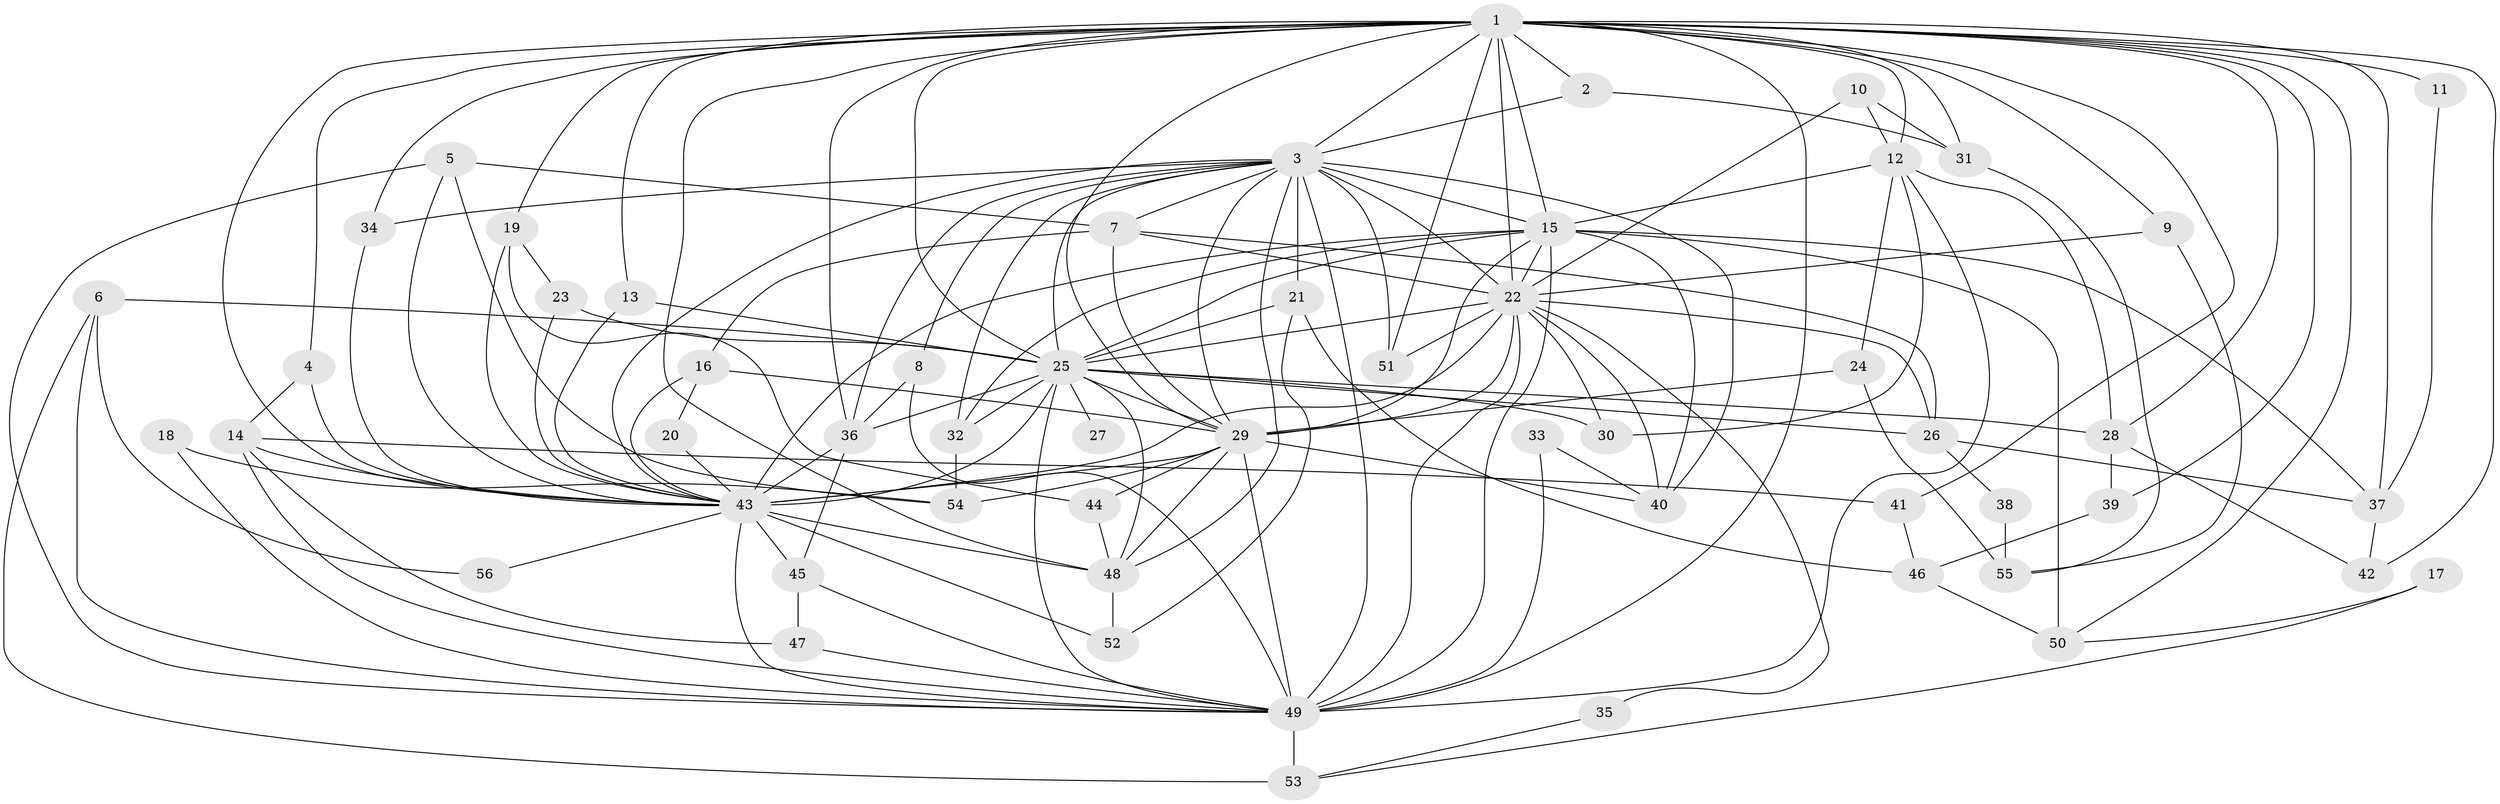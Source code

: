 // original degree distribution, {15: 0.008928571428571428, 20: 0.017857142857142856, 16: 0.008928571428571428, 19: 0.008928571428571428, 17: 0.008928571428571428, 22: 0.017857142857142856, 33: 0.008928571428571428, 21: 0.008928571428571428, 3: 0.21428571428571427, 5: 0.07142857142857142, 4: 0.125, 6: 0.017857142857142856, 2: 0.4732142857142857, 7: 0.008928571428571428}
// Generated by graph-tools (version 1.1) at 2025/01/03/09/25 03:01:24]
// undirected, 56 vertices, 155 edges
graph export_dot {
graph [start="1"]
  node [color=gray90,style=filled];
  1;
  2;
  3;
  4;
  5;
  6;
  7;
  8;
  9;
  10;
  11;
  12;
  13;
  14;
  15;
  16;
  17;
  18;
  19;
  20;
  21;
  22;
  23;
  24;
  25;
  26;
  27;
  28;
  29;
  30;
  31;
  32;
  33;
  34;
  35;
  36;
  37;
  38;
  39;
  40;
  41;
  42;
  43;
  44;
  45;
  46;
  47;
  48;
  49;
  50;
  51;
  52;
  53;
  54;
  55;
  56;
  1 -- 2 [weight=1.0];
  1 -- 3 [weight=2.0];
  1 -- 4 [weight=1.0];
  1 -- 9 [weight=1.0];
  1 -- 11 [weight=2.0];
  1 -- 12 [weight=1.0];
  1 -- 13 [weight=1.0];
  1 -- 15 [weight=2.0];
  1 -- 19 [weight=1.0];
  1 -- 22 [weight=4.0];
  1 -- 25 [weight=2.0];
  1 -- 28 [weight=1.0];
  1 -- 29 [weight=2.0];
  1 -- 31 [weight=1.0];
  1 -- 34 [weight=2.0];
  1 -- 36 [weight=1.0];
  1 -- 37 [weight=2.0];
  1 -- 39 [weight=1.0];
  1 -- 41 [weight=1.0];
  1 -- 42 [weight=1.0];
  1 -- 43 [weight=2.0];
  1 -- 48 [weight=1.0];
  1 -- 49 [weight=2.0];
  1 -- 50 [weight=1.0];
  1 -- 51 [weight=1.0];
  2 -- 3 [weight=1.0];
  2 -- 31 [weight=1.0];
  3 -- 7 [weight=1.0];
  3 -- 8 [weight=1.0];
  3 -- 15 [weight=1.0];
  3 -- 21 [weight=1.0];
  3 -- 22 [weight=2.0];
  3 -- 25 [weight=2.0];
  3 -- 29 [weight=1.0];
  3 -- 32 [weight=1.0];
  3 -- 34 [weight=1.0];
  3 -- 36 [weight=1.0];
  3 -- 40 [weight=1.0];
  3 -- 43 [weight=1.0];
  3 -- 48 [weight=1.0];
  3 -- 49 [weight=2.0];
  3 -- 51 [weight=1.0];
  4 -- 14 [weight=1.0];
  4 -- 43 [weight=1.0];
  5 -- 7 [weight=1.0];
  5 -- 43 [weight=1.0];
  5 -- 49 [weight=1.0];
  5 -- 54 [weight=1.0];
  6 -- 25 [weight=1.0];
  6 -- 49 [weight=1.0];
  6 -- 53 [weight=1.0];
  6 -- 56 [weight=1.0];
  7 -- 16 [weight=1.0];
  7 -- 22 [weight=1.0];
  7 -- 26 [weight=1.0];
  7 -- 29 [weight=1.0];
  8 -- 36 [weight=1.0];
  8 -- 49 [weight=1.0];
  9 -- 22 [weight=1.0];
  9 -- 55 [weight=1.0];
  10 -- 12 [weight=1.0];
  10 -- 22 [weight=1.0];
  10 -- 31 [weight=1.0];
  11 -- 37 [weight=1.0];
  12 -- 15 [weight=1.0];
  12 -- 24 [weight=1.0];
  12 -- 28 [weight=1.0];
  12 -- 30 [weight=1.0];
  12 -- 49 [weight=1.0];
  13 -- 25 [weight=1.0];
  13 -- 43 [weight=1.0];
  14 -- 41 [weight=1.0];
  14 -- 43 [weight=1.0];
  14 -- 47 [weight=1.0];
  14 -- 49 [weight=1.0];
  15 -- 22 [weight=3.0];
  15 -- 25 [weight=1.0];
  15 -- 29 [weight=1.0];
  15 -- 32 [weight=1.0];
  15 -- 37 [weight=1.0];
  15 -- 40 [weight=1.0];
  15 -- 43 [weight=2.0];
  15 -- 49 [weight=1.0];
  15 -- 50 [weight=2.0];
  16 -- 20 [weight=1.0];
  16 -- 29 [weight=1.0];
  16 -- 43 [weight=1.0];
  17 -- 50 [weight=1.0];
  17 -- 53 [weight=1.0];
  18 -- 49 [weight=1.0];
  18 -- 54 [weight=1.0];
  19 -- 23 [weight=1.0];
  19 -- 43 [weight=1.0];
  19 -- 44 [weight=1.0];
  20 -- 43 [weight=1.0];
  21 -- 25 [weight=1.0];
  21 -- 46 [weight=1.0];
  21 -- 52 [weight=1.0];
  22 -- 25 [weight=2.0];
  22 -- 26 [weight=1.0];
  22 -- 29 [weight=2.0];
  22 -- 30 [weight=1.0];
  22 -- 35 [weight=1.0];
  22 -- 40 [weight=1.0];
  22 -- 43 [weight=3.0];
  22 -- 49 [weight=2.0];
  22 -- 51 [weight=2.0];
  23 -- 25 [weight=1.0];
  23 -- 43 [weight=1.0];
  24 -- 29 [weight=1.0];
  24 -- 55 [weight=1.0];
  25 -- 26 [weight=1.0];
  25 -- 27 [weight=1.0];
  25 -- 28 [weight=1.0];
  25 -- 29 [weight=1.0];
  25 -- 30 [weight=1.0];
  25 -- 32 [weight=1.0];
  25 -- 36 [weight=1.0];
  25 -- 43 [weight=1.0];
  25 -- 48 [weight=1.0];
  25 -- 49 [weight=1.0];
  26 -- 37 [weight=1.0];
  26 -- 38 [weight=1.0];
  28 -- 39 [weight=1.0];
  28 -- 42 [weight=1.0];
  29 -- 40 [weight=1.0];
  29 -- 43 [weight=4.0];
  29 -- 44 [weight=1.0];
  29 -- 48 [weight=1.0];
  29 -- 49 [weight=1.0];
  29 -- 54 [weight=2.0];
  31 -- 55 [weight=1.0];
  32 -- 54 [weight=1.0];
  33 -- 40 [weight=1.0];
  33 -- 49 [weight=1.0];
  34 -- 43 [weight=2.0];
  35 -- 53 [weight=1.0];
  36 -- 43 [weight=1.0];
  36 -- 45 [weight=1.0];
  37 -- 42 [weight=1.0];
  38 -- 55 [weight=1.0];
  39 -- 46 [weight=1.0];
  41 -- 46 [weight=1.0];
  43 -- 45 [weight=1.0];
  43 -- 48 [weight=1.0];
  43 -- 49 [weight=2.0];
  43 -- 52 [weight=1.0];
  43 -- 56 [weight=1.0];
  44 -- 48 [weight=1.0];
  45 -- 47 [weight=1.0];
  45 -- 49 [weight=1.0];
  46 -- 50 [weight=1.0];
  47 -- 49 [weight=1.0];
  48 -- 52 [weight=1.0];
  49 -- 53 [weight=2.0];
}
